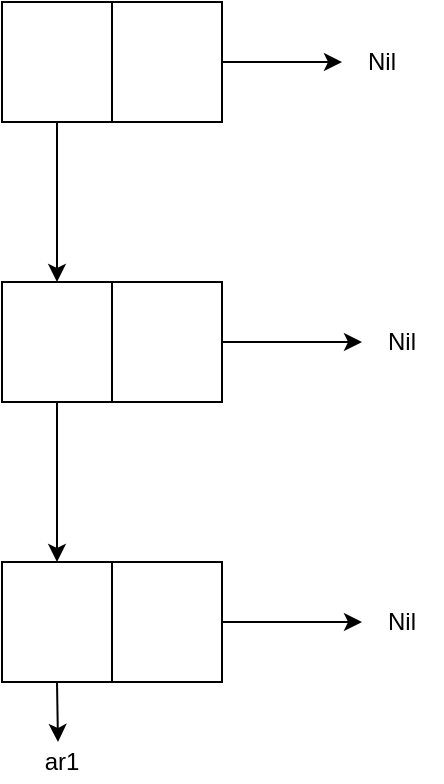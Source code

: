 <mxfile version="12.7.7" type="device"><diagram id="uXJD-Nop_KezwoYEAlMa" name="Page-1"><mxGraphModel dx="946" dy="559" grid="1" gridSize="10" guides="1" tooltips="1" connect="1" arrows="1" fold="1" page="1" pageScale="1" pageWidth="827" pageHeight="1169" math="0" shadow="0"><root><mxCell id="0"/><mxCell id="1" parent="0"/><mxCell id="OTRDXRq4DIS8M4AfvCvX-4" value="" style="group" parent="1" vertex="1" connectable="0"><mxGeometry x="110" y="180" width="110" height="60" as="geometry"/></mxCell><mxCell id="OTRDXRq4DIS8M4AfvCvX-1" value="" style="rounded=0;whiteSpace=wrap;html=1;" parent="OTRDXRq4DIS8M4AfvCvX-4" vertex="1"><mxGeometry width="110" height="60" as="geometry"/></mxCell><mxCell id="OTRDXRq4DIS8M4AfvCvX-2" value="" style="endArrow=none;html=1;exitX=0.5;exitY=1;exitDx=0;exitDy=0;entryX=0.5;entryY=0;entryDx=0;entryDy=0;" parent="OTRDXRq4DIS8M4AfvCvX-4" source="OTRDXRq4DIS8M4AfvCvX-1" target="OTRDXRq4DIS8M4AfvCvX-1" edge="1"><mxGeometry width="50" height="50" relative="1" as="geometry"><mxPoint x="40" y="50" as="sourcePoint"/><mxPoint x="90" as="targetPoint"/></mxGeometry></mxCell><mxCell id="OTRDXRq4DIS8M4AfvCvX-17" value="" style="group" parent="1" vertex="1" connectable="0"><mxGeometry x="110" y="40" width="110" height="60" as="geometry"/></mxCell><mxCell id="OTRDXRq4DIS8M4AfvCvX-18" value="" style="rounded=0;whiteSpace=wrap;html=1;" parent="OTRDXRq4DIS8M4AfvCvX-17" vertex="1"><mxGeometry width="110" height="60" as="geometry"/></mxCell><mxCell id="OTRDXRq4DIS8M4AfvCvX-19" value="" style="endArrow=none;html=1;exitX=0.5;exitY=1;exitDx=0;exitDy=0;entryX=0.5;entryY=0;entryDx=0;entryDy=0;" parent="OTRDXRq4DIS8M4AfvCvX-17" source="OTRDXRq4DIS8M4AfvCvX-18" target="OTRDXRq4DIS8M4AfvCvX-18" edge="1"><mxGeometry width="50" height="50" relative="1" as="geometry"><mxPoint x="40" y="50" as="sourcePoint"/><mxPoint x="90" as="targetPoint"/></mxGeometry></mxCell><mxCell id="OTRDXRq4DIS8M4AfvCvX-23" style="edgeStyle=orthogonalEdgeStyle;rounded=0;orthogonalLoop=1;jettySize=auto;html=1;exitX=1;exitY=0.5;exitDx=0;exitDy=0;" parent="1" source="OTRDXRq4DIS8M4AfvCvX-18" edge="1"><mxGeometry relative="1" as="geometry"><mxPoint x="280" y="70" as="targetPoint"/></mxGeometry></mxCell><mxCell id="OTRDXRq4DIS8M4AfvCvX-25" style="edgeStyle=orthogonalEdgeStyle;rounded=0;orthogonalLoop=1;jettySize=auto;html=1;exitX=0.25;exitY=1;exitDx=0;exitDy=0;entryX=0.25;entryY=0;entryDx=0;entryDy=0;" parent="1" source="OTRDXRq4DIS8M4AfvCvX-18" target="OTRDXRq4DIS8M4AfvCvX-1" edge="1"><mxGeometry relative="1" as="geometry"/></mxCell><mxCell id="OTRDXRq4DIS8M4AfvCvX-27" style="edgeStyle=orthogonalEdgeStyle;rounded=0;orthogonalLoop=1;jettySize=auto;html=1;exitX=1;exitY=0.5;exitDx=0;exitDy=0;entryX=0;entryY=0.5;entryDx=0;entryDy=0;" parent="1" source="OTRDXRq4DIS8M4AfvCvX-1" edge="1"><mxGeometry relative="1" as="geometry"><mxPoint x="290" y="210" as="targetPoint"/></mxGeometry></mxCell><mxCell id="OTRDXRq4DIS8M4AfvCvX-32" style="edgeStyle=orthogonalEdgeStyle;rounded=0;orthogonalLoop=1;jettySize=auto;html=1;exitX=0.25;exitY=1;exitDx=0;exitDy=0;entryX=0.25;entryY=0;entryDx=0;entryDy=0;" parent="1" source="OTRDXRq4DIS8M4AfvCvX-1" edge="1" target="q1aDzNgQdmpv4tmDWwQp-4"><mxGeometry relative="1" as="geometry"><mxPoint x="138" y="270" as="targetPoint"/></mxGeometry></mxCell><mxCell id="OTRDXRq4DIS8M4AfvCvX-41" value="Nil" style="text;html=1;strokeColor=none;fillColor=none;align=center;verticalAlign=middle;whiteSpace=wrap;rounded=0;" parent="1" vertex="1"><mxGeometry x="290" y="200" width="40" height="20" as="geometry"/></mxCell><mxCell id="q1aDzNgQdmpv4tmDWwQp-3" value="" style="group" vertex="1" connectable="0" parent="1"><mxGeometry x="110" y="320" width="110" height="60" as="geometry"/></mxCell><mxCell id="q1aDzNgQdmpv4tmDWwQp-4" value="" style="rounded=0;whiteSpace=wrap;html=1;" vertex="1" parent="q1aDzNgQdmpv4tmDWwQp-3"><mxGeometry width="110" height="60" as="geometry"/></mxCell><mxCell id="q1aDzNgQdmpv4tmDWwQp-5" value="" style="endArrow=none;html=1;exitX=0.5;exitY=1;exitDx=0;exitDy=0;entryX=0.5;entryY=0;entryDx=0;entryDy=0;" edge="1" parent="q1aDzNgQdmpv4tmDWwQp-3" source="q1aDzNgQdmpv4tmDWwQp-4" target="q1aDzNgQdmpv4tmDWwQp-4"><mxGeometry width="50" height="50" relative="1" as="geometry"><mxPoint x="40" y="50" as="sourcePoint"/><mxPoint x="90" as="targetPoint"/></mxGeometry></mxCell><mxCell id="q1aDzNgQdmpv4tmDWwQp-6" style="edgeStyle=orthogonalEdgeStyle;rounded=0;orthogonalLoop=1;jettySize=auto;html=1;exitX=1;exitY=0.5;exitDx=0;exitDy=0;entryX=0;entryY=0.5;entryDx=0;entryDy=0;" edge="1" source="q1aDzNgQdmpv4tmDWwQp-4" parent="1"><mxGeometry relative="1" as="geometry"><mxPoint x="290" y="350" as="targetPoint"/></mxGeometry></mxCell><mxCell id="q1aDzNgQdmpv4tmDWwQp-7" value="ar1" style="text;html=1;strokeColor=none;fillColor=none;align=center;verticalAlign=middle;whiteSpace=wrap;rounded=0;" vertex="1" parent="1"><mxGeometry x="120" y="410" width="40" height="20" as="geometry"/></mxCell><mxCell id="q1aDzNgQdmpv4tmDWwQp-8" style="edgeStyle=orthogonalEdgeStyle;rounded=0;orthogonalLoop=1;jettySize=auto;html=1;exitX=0.25;exitY=1;exitDx=0;exitDy=0;" edge="1" source="q1aDzNgQdmpv4tmDWwQp-4" parent="1"><mxGeometry relative="1" as="geometry"><mxPoint x="138" y="410" as="targetPoint"/></mxGeometry></mxCell><mxCell id="q1aDzNgQdmpv4tmDWwQp-9" value="Nil" style="text;html=1;strokeColor=none;fillColor=none;align=center;verticalAlign=middle;whiteSpace=wrap;rounded=0;" vertex="1" parent="1"><mxGeometry x="290" y="340" width="40" height="20" as="geometry"/></mxCell><mxCell id="q1aDzNgQdmpv4tmDWwQp-10" value="Nil" style="text;html=1;strokeColor=none;fillColor=none;align=center;verticalAlign=middle;whiteSpace=wrap;rounded=0;" vertex="1" parent="1"><mxGeometry x="280" y="60" width="40" height="20" as="geometry"/></mxCell></root></mxGraphModel></diagram></mxfile>